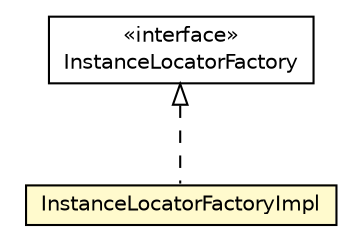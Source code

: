 #!/usr/local/bin/dot
#
# Class diagram 
# Generated by UMLGraph version R5_6_6-8-g8d7759 (http://www.umlgraph.org/)
#

digraph G {
	edge [fontname="Helvetica",fontsize=10,labelfontname="Helvetica",labelfontsize=10];
	node [fontname="Helvetica",fontsize=10,shape=plaintext];
	nodesep=0.25;
	ranksep=0.5;
	// org.dayatang.domain.InstanceLocatorFactory
	c60996 [label=<<table title="org.dayatang.domain.InstanceLocatorFactory" border="0" cellborder="1" cellspacing="0" cellpadding="2" port="p" href="../../InstanceLocatorFactory.html">
		<tr><td><table border="0" cellspacing="0" cellpadding="1">
<tr><td align="center" balign="center"> &#171;interface&#187; </td></tr>
<tr><td align="center" balign="center"> InstanceLocatorFactory </td></tr>
		</table></td></tr>
		</table>>, URL="../../InstanceLocatorFactory.html", fontname="Helvetica", fontcolor="black", fontsize=10.0];
	// org.dayatang.domain.internal.bean.InstanceLocatorFactoryImpl
	c61017 [label=<<table title="org.dayatang.domain.internal.bean.InstanceLocatorFactoryImpl" border="0" cellborder="1" cellspacing="0" cellpadding="2" port="p" bgcolor="lemonChiffon" href="./InstanceLocatorFactoryImpl.html">
		<tr><td><table border="0" cellspacing="0" cellpadding="1">
<tr><td align="center" balign="center"> InstanceLocatorFactoryImpl </td></tr>
		</table></td></tr>
		</table>>, URL="./InstanceLocatorFactoryImpl.html", fontname="Helvetica", fontcolor="black", fontsize=10.0];
	//org.dayatang.domain.internal.bean.InstanceLocatorFactoryImpl implements org.dayatang.domain.InstanceLocatorFactory
	c60996:p -> c61017:p [dir=back,arrowtail=empty,style=dashed];
}

